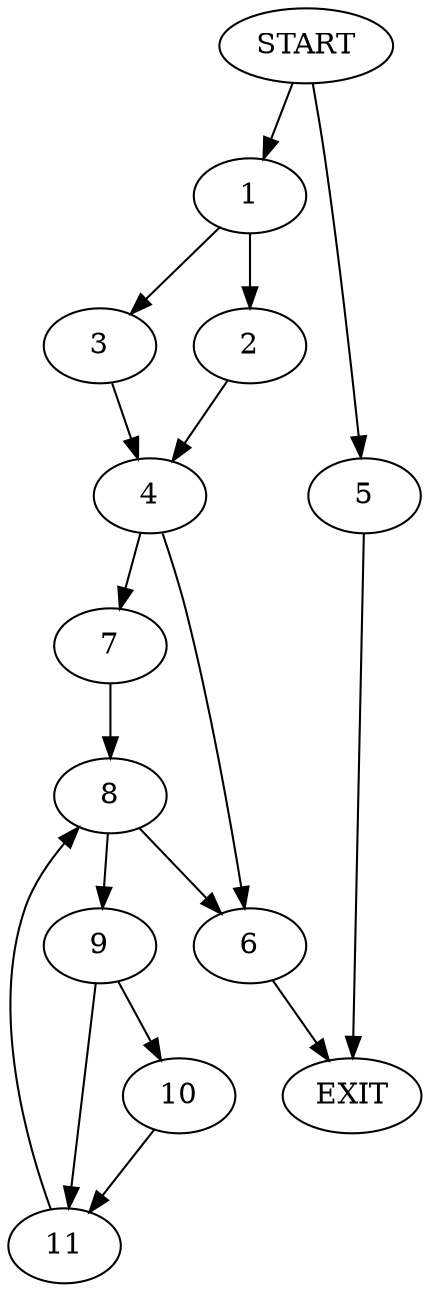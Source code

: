 digraph {
0 [label="START"]
12 [label="EXIT"]
0 -> 1
1 -> 2
1 -> 3
3 -> 4
2 -> 4
0 -> 5
5 -> 12
4 -> 6
4 -> 7
6 -> 12
7 -> 8
8 -> 9
8 -> 6
9 -> 10
9 -> 11
11 -> 8
10 -> 11
}
